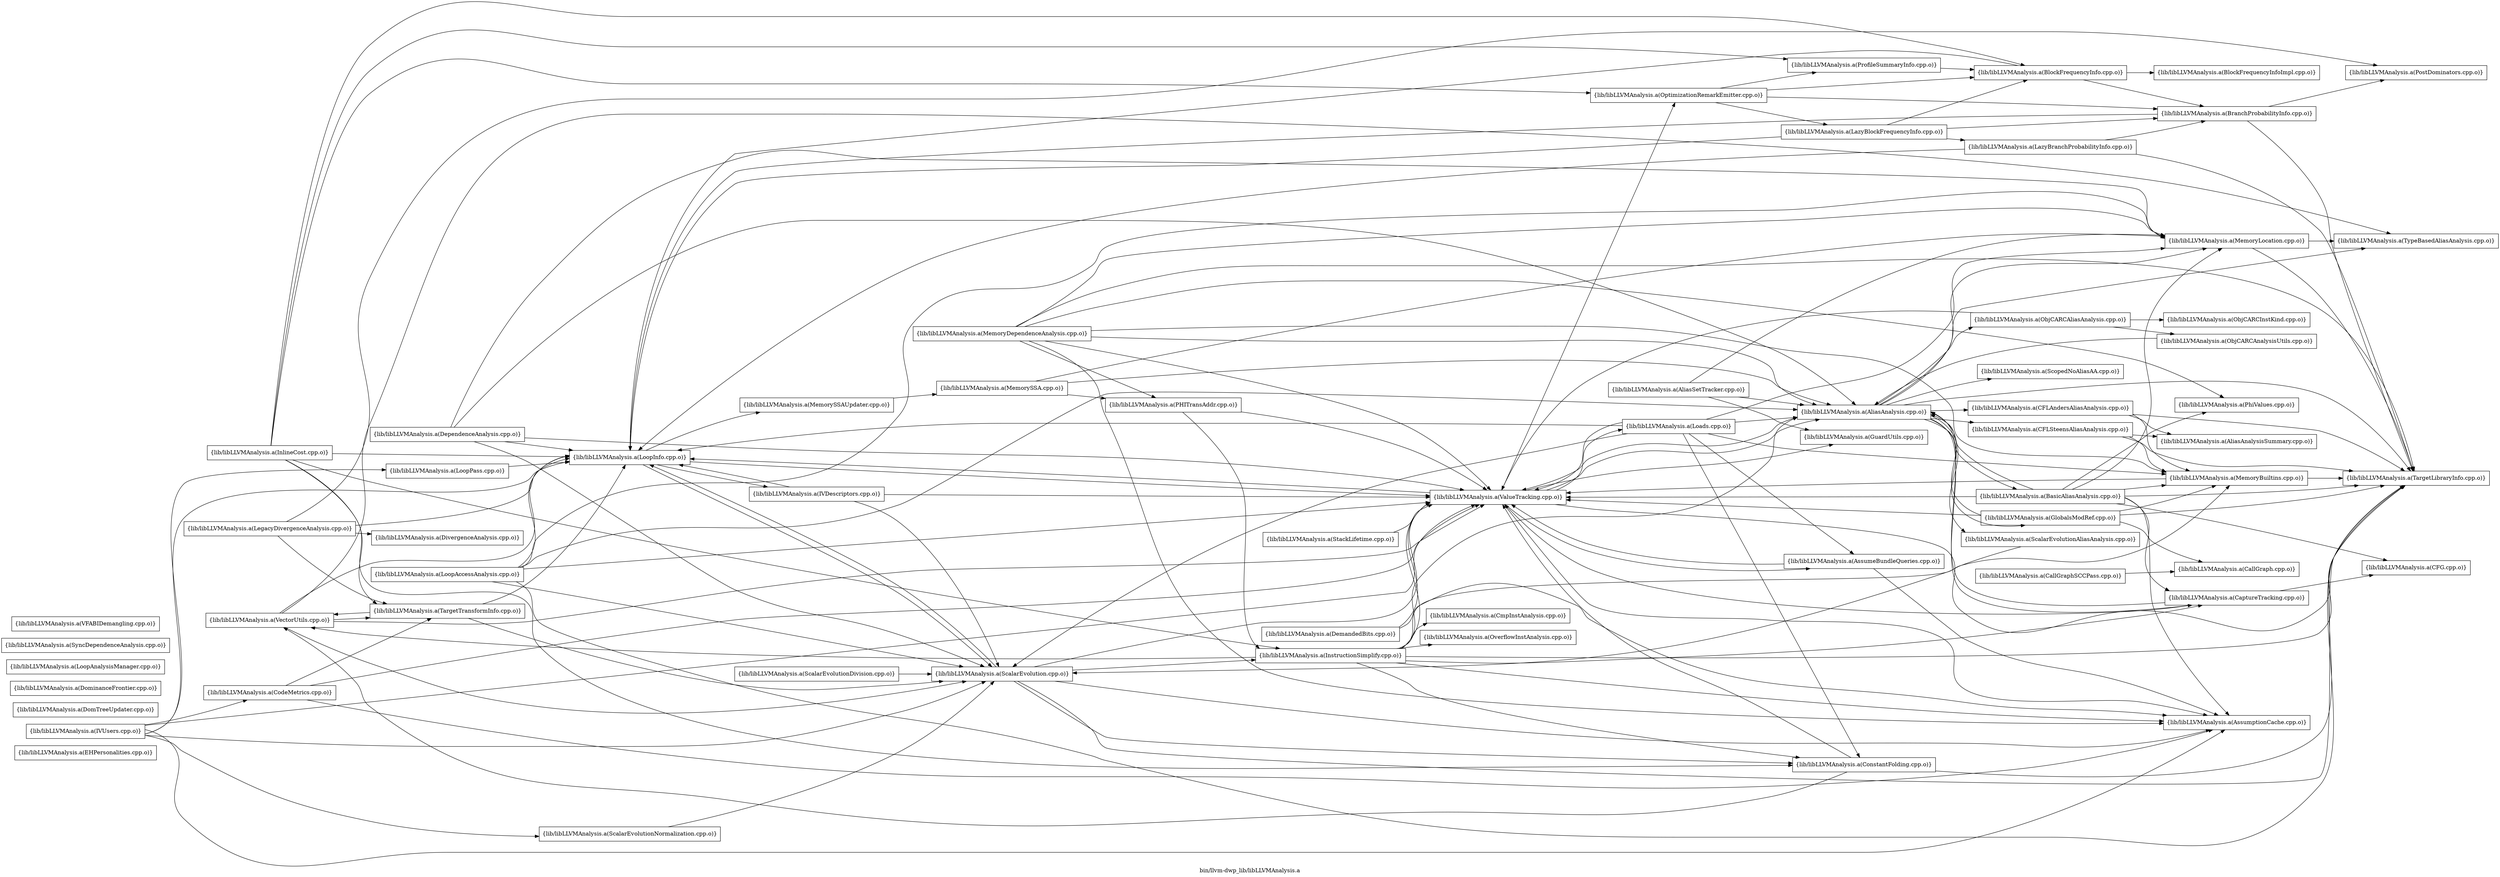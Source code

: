 digraph "bin/llvm-dwp_lib/libLLVMAnalysis.a" {
	label="bin/llvm-dwp_lib/libLLVMAnalysis.a";
	rankdir=LR;

	Node0x562fc49a7308 [shape=record,shape=box,group=0,label="{lib/libLLVMAnalysis.a(EHPersonalities.cpp.o)}"];
	Node0x562fc499fc48 [shape=record,shape=box,group=0,label="{lib/libLLVMAnalysis.a(VectorUtils.cpp.o)}"];
	Node0x562fc499fc48 -> Node0x562fc49a7538;
	Node0x562fc499fc48 -> Node0x562fc49b0228;
	Node0x562fc499fc48 -> Node0x562fc49a0918;
	Node0x562fc499fc48 -> Node0x562fc49a02d8;
	Node0x562fc499fc48 -> Node0x562fc499f518;
	Node0x562fc49a0918 [shape=record,shape=box,group=0,label="{lib/libLLVMAnalysis.a(TargetTransformInfo.cpp.o)}"];
	Node0x562fc49a0918 -> Node0x562fc49a7538;
	Node0x562fc49a0918 -> Node0x562fc49b0228;
	Node0x562fc49a0918 -> Node0x562fc499fc48;
	Node0x562fc499f518 [shape=record,shape=box,group=0,label="{lib/libLLVMAnalysis.a(ValueTracking.cpp.o)}"];
	Node0x562fc499f518 -> Node0x562fc49aacd8;
	Node0x562fc499f518 -> Node0x562fc499fa68;
	Node0x562fc499f518 -> Node0x562fc49b1218;
	Node0x562fc499f518 -> Node0x562fc49a78f8;
	Node0x562fc499f518 -> Node0x562fc49aeb58;
	Node0x562fc499f518 -> Node0x562fc49a7538;
	Node0x562fc499f518 -> Node0x562fc49a3528;
	Node0x562fc499f518 -> Node0x562fc49a1098;
	Node0x562fc49af288 [shape=record,shape=box,group=0,label="{lib/libLLVMAnalysis.a(ProfileSummaryInfo.cpp.o)}"];
	Node0x562fc49af288 -> Node0x562fc49b2f78;
	Node0x562fc49aacd8 [shape=record,shape=box,group=0,label="{lib/libLLVMAnalysis.a(AliasAnalysis.cpp.o)}"];
	Node0x562fc49aacd8 -> Node0x562fc49b0ea8;
	Node0x562fc49aacd8 -> Node0x562fc49aee28;
	Node0x562fc49aacd8 -> Node0x562fc49b0458;
	Node0x562fc49aacd8 -> Node0x562fc49ab868;
	Node0x562fc49aacd8 -> Node0x562fc49a7178;
	Node0x562fc49aacd8 -> Node0x562fc499fd38;
	Node0x562fc49aacd8 -> Node0x562fc49a17c8;
	Node0x562fc49aacd8 -> Node0x562fc49b1678;
	Node0x562fc49aacd8 -> Node0x562fc49a1098;
	Node0x562fc49aacd8 -> Node0x562fc49a02d8;
	Node0x562fc49aacd8 -> Node0x562fc499fb58;
	Node0x562fc49aacd8 -> Node0x562fc499f518;
	Node0x562fc49a8348 [shape=record,shape=box,group=0,label="{lib/libLLVMAnalysis.a(DomTreeUpdater.cpp.o)}"];
	Node0x562fc49a7538 [shape=record,shape=box,group=0,label="{lib/libLLVMAnalysis.a(LoopInfo.cpp.o)}"];
	Node0x562fc49a7538 -> Node0x562fc49aa468;
	Node0x562fc49a7538 -> Node0x562fc49a0cd8;
	Node0x562fc49a7538 -> Node0x562fc49b0228;
	Node0x562fc49a7538 -> Node0x562fc499f518;
	Node0x562fc49b0228 [shape=record,shape=box,group=0,label="{lib/libLLVMAnalysis.a(ScalarEvolution.cpp.o)}"];
	Node0x562fc49b0228 -> Node0x562fc49b1218;
	Node0x562fc49b0228 -> Node0x562fc49a9dd8;
	Node0x562fc49b0228 -> Node0x562fc49b2d98;
	Node0x562fc49b0228 -> Node0x562fc49a7538;
	Node0x562fc49b0228 -> Node0x562fc49a1098;
	Node0x562fc49b0228 -> Node0x562fc499f518;
	Node0x562fc49a9dd8 [shape=record,shape=box,group=0,label="{lib/libLLVMAnalysis.a(ConstantFolding.cpp.o)}"];
	Node0x562fc49a9dd8 -> Node0x562fc49a1098;
	Node0x562fc49a9dd8 -> Node0x562fc499f518;
	Node0x562fc49a9dd8 -> Node0x562fc499fc48;
	Node0x562fc49b2f78 [shape=record,shape=box,group=0,label="{lib/libLLVMAnalysis.a(BlockFrequencyInfo.cpp.o)}"];
	Node0x562fc49b2f78 -> Node0x562fc49b27f8;
	Node0x562fc49b2f78 -> Node0x562fc49af698;
	Node0x562fc49b2f78 -> Node0x562fc49a7538;
	Node0x562fc49af698 [shape=record,shape=box,group=0,label="{lib/libLLVMAnalysis.a(BranchProbabilityInfo.cpp.o)}"];
	Node0x562fc49af698 -> Node0x562fc49a7538;
	Node0x562fc49af698 -> Node0x562fc49aed38;
	Node0x562fc49af698 -> Node0x562fc49a1098;
	Node0x562fc49a3528 [shape=record,shape=box,group=0,label="{lib/libLLVMAnalysis.a(OptimizationRemarkEmitter.cpp.o)}"];
	Node0x562fc49a3528 -> Node0x562fc49b2f78;
	Node0x562fc49a3528 -> Node0x562fc49af698;
	Node0x562fc49a3528 -> Node0x562fc49b1ee8;
	Node0x562fc49a3528 -> Node0x562fc49af288;
	Node0x562fc49a02d8 [shape=record,shape=box,group=0,label="{lib/libLLVMAnalysis.a(TypeBasedAliasAnalysis.cpp.o)}"];
	Node0x562fc49b1ee8 [shape=record,shape=box,group=0,label="{lib/libLLVMAnalysis.a(LazyBlockFrequencyInfo.cpp.o)}"];
	Node0x562fc49b1ee8 -> Node0x562fc49b2f78;
	Node0x562fc49b1ee8 -> Node0x562fc49af698;
	Node0x562fc49b1ee8 -> Node0x562fc49b0c28;
	Node0x562fc49b1ee8 -> Node0x562fc49a7538;
	Node0x562fc49a1098 [shape=record,shape=box,group=0,label="{lib/libLLVMAnalysis.a(TargetLibraryInfo.cpp.o)}"];
	Node0x562fc49b02c8 [shape=record,shape=box,group=0,label="{lib/libLLVMAnalysis.a(LegacyDivergenceAnalysis.cpp.o)}"];
	Node0x562fc49b02c8 -> Node0x562fc49ae7e8;
	Node0x562fc49b02c8 -> Node0x562fc49a7538;
	Node0x562fc49b02c8 -> Node0x562fc49aed38;
	Node0x562fc49b02c8 -> Node0x562fc49a0918;
	Node0x562fc49af1e8 [shape=record,shape=box,group=0,label="{lib/libLLVMAnalysis.a(CFG.cpp.o)}"];
	Node0x562fc49b27f8 [shape=record,shape=box,group=0,label="{lib/libLLVMAnalysis.a(BlockFrequencyInfoImpl.cpp.o)}"];
	Node0x562fc49b0ea8 [shape=record,shape=box,group=0,label="{lib/libLLVMAnalysis.a(BasicAliasAnalysis.cpp.o)}"];
	Node0x562fc49b0ea8 -> Node0x562fc49aacd8;
	Node0x562fc49b0ea8 -> Node0x562fc49b1218;
	Node0x562fc49b0ea8 -> Node0x562fc49af1e8;
	Node0x562fc49b0ea8 -> Node0x562fc49ab868;
	Node0x562fc49b0ea8 -> Node0x562fc49a8bb8;
	Node0x562fc49b0ea8 -> Node0x562fc499fd38;
	Node0x562fc49b0ea8 -> Node0x562fc49b07c8;
	Node0x562fc49b0ea8 -> Node0x562fc49a1098;
	Node0x562fc49b0ea8 -> Node0x562fc499f518;
	Node0x562fc49a9478 [shape=record,shape=box,group=0,label="{lib/libLLVMAnalysis.a(DominanceFrontier.cpp.o)}"];
	Node0x562fc49a7178 [shape=record,shape=box,group=0,label="{lib/libLLVMAnalysis.a(GlobalsModRef.cpp.o)}"];
	Node0x562fc49a7178 -> Node0x562fc49aacd8;
	Node0x562fc49a7178 -> Node0x562fc49aa9b8;
	Node0x562fc49a7178 -> Node0x562fc49a8bb8;
	Node0x562fc49a7178 -> Node0x562fc49a1098;
	Node0x562fc49a7178 -> Node0x562fc499f518;
	Node0x562fc49b23e8 [shape=record,shape=box,group=0,label="{lib/libLLVMAnalysis.a(IVUsers.cpp.o)}"];
	Node0x562fc49b23e8 -> Node0x562fc49b1218;
	Node0x562fc49b23e8 -> Node0x562fc49a0a58;
	Node0x562fc49b23e8 -> Node0x562fc49a7538;
	Node0x562fc49b23e8 -> Node0x562fc49a7cb8;
	Node0x562fc49b23e8 -> Node0x562fc49b0228;
	Node0x562fc49b23e8 -> Node0x562fc49a2718;
	Node0x562fc49b23e8 -> Node0x562fc499f518;
	Node0x562fc49a9568 [shape=record,shape=box,group=0,label="{lib/libLLVMAnalysis.a(MemoryDependenceAnalysis.cpp.o)}"];
	Node0x562fc49a9568 -> Node0x562fc49aacd8;
	Node0x562fc49a9568 -> Node0x562fc49b1218;
	Node0x562fc49a9568 -> Node0x562fc49a8bb8;
	Node0x562fc49a9568 -> Node0x562fc499fd38;
	Node0x562fc49a9568 -> Node0x562fc49a3b68;
	Node0x562fc49a9568 -> Node0x562fc49b07c8;
	Node0x562fc49a9568 -> Node0x562fc49a1098;
	Node0x562fc49a9568 -> Node0x562fc499f518;
	Node0x562fc49b1678 [shape=record,shape=box,group=0,label="{lib/libLLVMAnalysis.a(ScalarEvolutionAliasAnalysis.cpp.o)}"];
	Node0x562fc49b1678 -> Node0x562fc49b0228;
	Node0x562fc49aeb58 [shape=record,shape=box,group=0,label="{lib/libLLVMAnalysis.a(Loads.cpp.o)}"];
	Node0x562fc49aeb58 -> Node0x562fc49aacd8;
	Node0x562fc49aeb58 -> Node0x562fc499fa68;
	Node0x562fc49aeb58 -> Node0x562fc49a9dd8;
	Node0x562fc49aeb58 -> Node0x562fc49a7538;
	Node0x562fc49aeb58 -> Node0x562fc49a8bb8;
	Node0x562fc49aeb58 -> Node0x562fc499fd38;
	Node0x562fc49aeb58 -> Node0x562fc49b0228;
	Node0x562fc49aeb58 -> Node0x562fc499f518;
	Node0x562fc499fd38 [shape=record,shape=box,group=0,label="{lib/libLLVMAnalysis.a(MemoryLocation.cpp.o)}"];
	Node0x562fc499fd38 -> Node0x562fc49a1098;
	Node0x562fc499fd38 -> Node0x562fc49a02d8;
	Node0x562fc49aee28 [shape=record,shape=box,group=0,label="{lib/libLLVMAnalysis.a(CFLAndersAliasAnalysis.cpp.o)}"];
	Node0x562fc49aee28 -> Node0x562fc49b0bd8;
	Node0x562fc49aee28 -> Node0x562fc49a8bb8;
	Node0x562fc49aee28 -> Node0x562fc49a1098;
	Node0x562fc49b0458 [shape=record,shape=box,group=0,label="{lib/libLLVMAnalysis.a(CFLSteensAliasAnalysis.cpp.o)}"];
	Node0x562fc49b0458 -> Node0x562fc49b0bd8;
	Node0x562fc49b0458 -> Node0x562fc49a8bb8;
	Node0x562fc49b0458 -> Node0x562fc49a1098;
	Node0x562fc49ab598 [shape=record,shape=box,group=0,label="{lib/libLLVMAnalysis.a(CallGraphSCCPass.cpp.o)}"];
	Node0x562fc49ab598 -> Node0x562fc49aa9b8;
	Node0x562fc499fb58 [shape=record,shape=box,group=0,label="{lib/libLLVMAnalysis.a(ScopedNoAliasAA.cpp.o)}"];
	Node0x562fc49b2d98 [shape=record,shape=box,group=0,label="{lib/libLLVMAnalysis.a(InstructionSimplify.cpp.o)}"];
	Node0x562fc49b2d98 -> Node0x562fc49aacd8;
	Node0x562fc49b2d98 -> Node0x562fc49b1218;
	Node0x562fc49b2d98 -> Node0x562fc49ab868;
	Node0x562fc49b2d98 -> Node0x562fc49a9dd8;
	Node0x562fc49b2d98 -> Node0x562fc49b1ad8;
	Node0x562fc49b2d98 -> Node0x562fc49a8bb8;
	Node0x562fc49b2d98 -> Node0x562fc49a3898;
	Node0x562fc49b2d98 -> Node0x562fc49a1098;
	Node0x562fc49b2d98 -> Node0x562fc499f518;
	Node0x562fc49b2d98 -> Node0x562fc499fc48;
	Node0x562fc49b1218 [shape=record,shape=box,group=0,label="{lib/libLLVMAnalysis.a(AssumptionCache.cpp.o)}"];
	Node0x562fc499ff18 [shape=record,shape=box,group=0,label="{lib/libLLVMAnalysis.a(MemorySSA.cpp.o)}"];
	Node0x562fc499ff18 -> Node0x562fc49aacd8;
	Node0x562fc499ff18 -> Node0x562fc499fd38;
	Node0x562fc499ff18 -> Node0x562fc49a3b68;
	Node0x562fc49a0cd8 [shape=record,shape=box,group=0,label="{lib/libLLVMAnalysis.a(MemorySSAUpdater.cpp.o)}"];
	Node0x562fc49a0cd8 -> Node0x562fc499ff18;
	Node0x562fc49a2b28 [shape=record,shape=box,group=0,label="{lib/libLLVMAnalysis.a(ObjCARCInstKind.cpp.o)}"];
	Node0x562fc499f568 [shape=record,shape=box,group=0,label="{lib/libLLVMAnalysis.a(InlineCost.cpp.o)}"];
	Node0x562fc499f568 -> Node0x562fc49b2f78;
	Node0x562fc499f568 -> Node0x562fc49a9dd8;
	Node0x562fc499f568 -> Node0x562fc49b2d98;
	Node0x562fc499f568 -> Node0x562fc49a7538;
	Node0x562fc499f568 -> Node0x562fc49a3528;
	Node0x562fc499f568 -> Node0x562fc49af288;
	Node0x562fc499f568 -> Node0x562fc49a0918;
	Node0x562fc49a2088 [shape=record,shape=box,group=0,label="{lib/libLLVMAnalysis.a(StackLifetime.cpp.o)}"];
	Node0x562fc49a2088 -> Node0x562fc499f518;
	Node0x562fc49aa6e8 [shape=record,shape=box,group=0,label="{lib/libLLVMAnalysis.a(DemandedBits.cpp.o)}"];
	Node0x562fc49aa6e8 -> Node0x562fc49b1218;
	Node0x562fc49aa6e8 -> Node0x562fc499f518;
	Node0x562fc49a6138 [shape=record,shape=box,group=0,label="{lib/libLLVMAnalysis.a(LoopAccessAnalysis.cpp.o)}"];
	Node0x562fc49a6138 -> Node0x562fc49aacd8;
	Node0x562fc49a6138 -> Node0x562fc49a7538;
	Node0x562fc49a6138 -> Node0x562fc499fd38;
	Node0x562fc49a6138 -> Node0x562fc49b0228;
	Node0x562fc49a6138 -> Node0x562fc49a1098;
	Node0x562fc49a6138 -> Node0x562fc499f518;
	Node0x562fc49a7cb8 [shape=record,shape=box,group=0,label="{lib/libLLVMAnalysis.a(LoopPass.cpp.o)}"];
	Node0x562fc49a7cb8 -> Node0x562fc49a7538;
	Node0x562fc49a2718 [shape=record,shape=box,group=0,label="{lib/libLLVMAnalysis.a(ScalarEvolutionNormalization.cpp.o)}"];
	Node0x562fc49a2718 -> Node0x562fc49b0228;
	Node0x562fc49a8bb8 [shape=record,shape=box,group=0,label="{lib/libLLVMAnalysis.a(MemoryBuiltins.cpp.o)}"];
	Node0x562fc49a8bb8 -> Node0x562fc49a1098;
	Node0x562fc49a8bb8 -> Node0x562fc499f518;
	Node0x562fc49aed38 [shape=record,shape=box,group=0,label="{lib/libLLVMAnalysis.a(PostDominators.cpp.o)}"];
	Node0x562fc49aa468 [shape=record,shape=box,group=0,label="{lib/libLLVMAnalysis.a(IVDescriptors.cpp.o)}"];
	Node0x562fc49aa468 -> Node0x562fc49a7538;
	Node0x562fc49aa468 -> Node0x562fc49b0228;
	Node0x562fc49aa468 -> Node0x562fc499f518;
	Node0x562fc49aa9b8 [shape=record,shape=box,group=0,label="{lib/libLLVMAnalysis.a(CallGraph.cpp.o)}"];
	Node0x562fc49ab868 [shape=record,shape=box,group=0,label="{lib/libLLVMAnalysis.a(CaptureTracking.cpp.o)}"];
	Node0x562fc49ab868 -> Node0x562fc49aacd8;
	Node0x562fc49ab868 -> Node0x562fc49af1e8;
	Node0x562fc49ab868 -> Node0x562fc499f518;
	Node0x562fc499fa68 [shape=record,shape=box,group=0,label="{lib/libLLVMAnalysis.a(AssumeBundleQueries.cpp.o)}"];
	Node0x562fc499fa68 -> Node0x562fc49b1218;
	Node0x562fc499fa68 -> Node0x562fc499f518;
	Node0x562fc49a8618 [shape=record,shape=box,group=0,label="{lib/libLLVMAnalysis.a(DependenceAnalysis.cpp.o)}"];
	Node0x562fc49a8618 -> Node0x562fc49aacd8;
	Node0x562fc49a8618 -> Node0x562fc49a7538;
	Node0x562fc49a8618 -> Node0x562fc499fd38;
	Node0x562fc49a8618 -> Node0x562fc49b0228;
	Node0x562fc49a8618 -> Node0x562fc499f518;
	Node0x562fc49a78f8 [shape=record,shape=box,group=0,label="{lib/libLLVMAnalysis.a(GuardUtils.cpp.o)}"];
	Node0x562fc49a17c8 [shape=record,shape=box,group=0,label="{lib/libLLVMAnalysis.a(ObjCARCAliasAnalysis.cpp.o)}"];
	Node0x562fc49a17c8 -> Node0x562fc49a3e88;
	Node0x562fc49a17c8 -> Node0x562fc49a2b28;
	Node0x562fc49a17c8 -> Node0x562fc499f518;
	Node0x562fc49b07c8 [shape=record,shape=box,group=0,label="{lib/libLLVMAnalysis.a(PhiValues.cpp.o)}"];
	Node0x562fc49b0bd8 [shape=record,shape=box,group=0,label="{lib/libLLVMAnalysis.a(AliasAnalysisSummary.cpp.o)}"];
	Node0x562fc49a0a58 [shape=record,shape=box,group=0,label="{lib/libLLVMAnalysis.a(CodeMetrics.cpp.o)}"];
	Node0x562fc49a0a58 -> Node0x562fc49b1218;
	Node0x562fc49a0a58 -> Node0x562fc49a0918;
	Node0x562fc49a0a58 -> Node0x562fc499f518;
	Node0x562fc49b1ad8 [shape=record,shape=box,group=0,label="{lib/libLLVMAnalysis.a(CmpInstAnalysis.cpp.o)}"];
	Node0x562fc49a3898 [shape=record,shape=box,group=0,label="{lib/libLLVMAnalysis.a(OverflowInstAnalysis.cpp.o)}"];
	Node0x562fc49b0c28 [shape=record,shape=box,group=0,label="{lib/libLLVMAnalysis.a(LazyBranchProbabilityInfo.cpp.o)}"];
	Node0x562fc49b0c28 -> Node0x562fc49af698;
	Node0x562fc49b0c28 -> Node0x562fc49a7538;
	Node0x562fc49b0c28 -> Node0x562fc49a1098;
	Node0x562fc49ae7e8 [shape=record,shape=box,group=0,label="{lib/libLLVMAnalysis.a(DivergenceAnalysis.cpp.o)}"];
	Node0x562fc49a6868 [shape=record,shape=box,group=0,label="{lib/libLLVMAnalysis.a(AliasSetTracker.cpp.o)}"];
	Node0x562fc49a6868 -> Node0x562fc49aacd8;
	Node0x562fc49a6868 -> Node0x562fc49a78f8;
	Node0x562fc49a6868 -> Node0x562fc499fd38;
	Node0x562fc49a70d8 [shape=record,shape=box,group=0,label="{lib/libLLVMAnalysis.a(LoopAnalysisManager.cpp.o)}"];
	Node0x562fc49a3b68 [shape=record,shape=box,group=0,label="{lib/libLLVMAnalysis.a(PHITransAddr.cpp.o)}"];
	Node0x562fc49a3b68 -> Node0x562fc49b2d98;
	Node0x562fc49a3b68 -> Node0x562fc499f518;
	Node0x562fc49a3e88 [shape=record,shape=box,group=0,label="{lib/libLLVMAnalysis.a(ObjCARCAnalysisUtils.cpp.o)}"];
	Node0x562fc49a3e88 -> Node0x562fc49aacd8;
	Node0x562fc49a2da8 [shape=record,shape=box,group=0,label="{lib/libLLVMAnalysis.a(ScalarEvolutionDivision.cpp.o)}"];
	Node0x562fc49a2da8 -> Node0x562fc49b0228;
	Node0x562fc49a1868 [shape=record,shape=box,group=0,label="{lib/libLLVMAnalysis.a(SyncDependenceAnalysis.cpp.o)}"];
	Node0x562fc49a0328 [shape=record,shape=box,group=0,label="{lib/libLLVMAnalysis.a(VFABIDemangling.cpp.o)}"];
}
